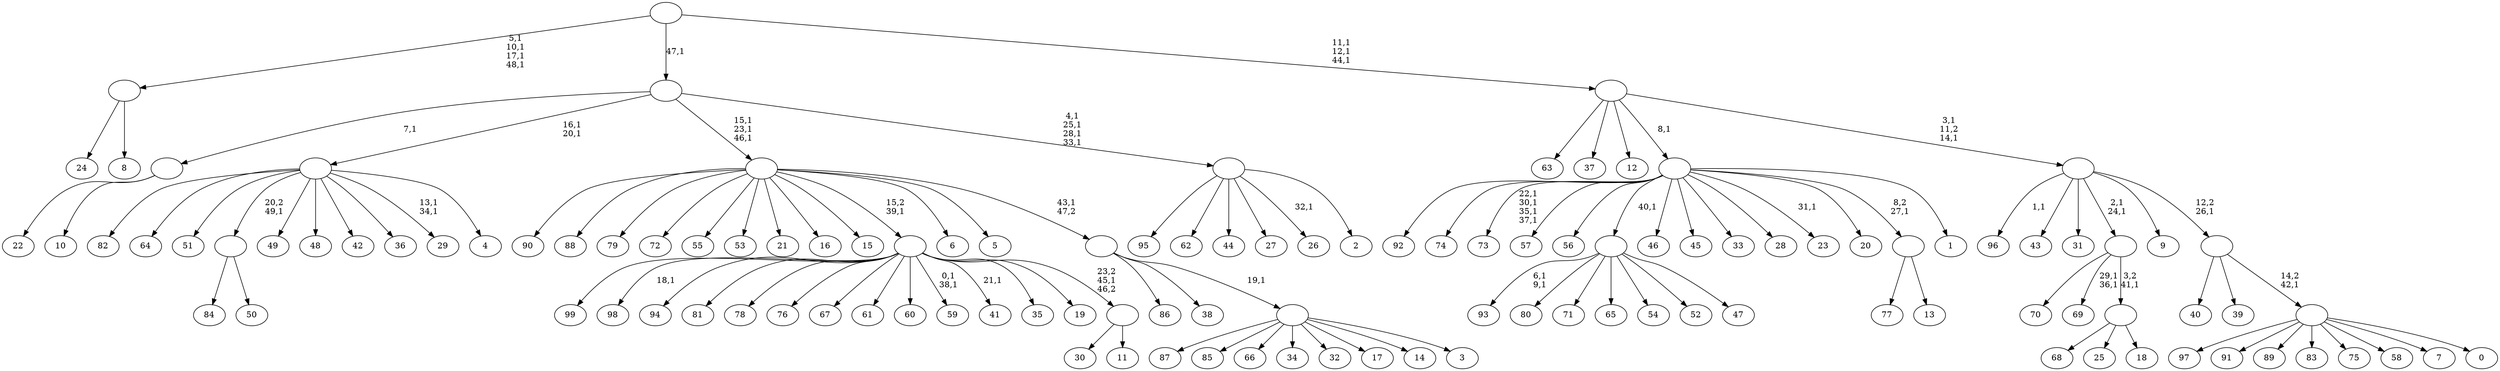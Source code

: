 digraph T {
	150 [label="99"]
	149 [label="98"]
	147 [label="97"]
	146 [label="96"]
	144 [label="95"]
	143 [label="94"]
	142 [label="93"]
	139 [label="92"]
	138 [label="91"]
	137 [label="90"]
	136 [label="89"]
	135 [label="88"]
	134 [label="87"]
	133 [label="86"]
	132 [label="85"]
	131 [label="84"]
	130 [label="83"]
	129 [label="82"]
	128 [label="81"]
	127 [label="80"]
	126 [label="79"]
	125 [label="78"]
	124 [label="77"]
	123 [label="76"]
	122 [label="75"]
	121 [label="74"]
	120 [label="73"]
	115 [label="72"]
	114 [label="71"]
	113 [label="70"]
	112 [label="69"]
	109 [label="68"]
	108 [label="67"]
	107 [label="66"]
	106 [label="65"]
	105 [label="64"]
	104 [label="63"]
	103 [label="62"]
	102 [label="61"]
	101 [label="60"]
	100 [label="59"]
	97 [label="58"]
	96 [label="57"]
	95 [label="56"]
	94 [label="55"]
	93 [label="54"]
	92 [label="53"]
	91 [label="52"]
	90 [label="51"]
	89 [label="50"]
	88 [label=""]
	87 [label="49"]
	86 [label="48"]
	85 [label="47"]
	84 [label=""]
	83 [label="46"]
	82 [label="45"]
	81 [label="44"]
	80 [label="43"]
	79 [label="42"]
	78 [label="41"]
	76 [label="40"]
	75 [label="39"]
	74 [label="38"]
	73 [label="37"]
	72 [label="36"]
	71 [label="35"]
	70 [label="34"]
	69 [label="33"]
	68 [label="32"]
	67 [label="31"]
	66 [label="30"]
	65 [label="29"]
	62 [label="28"]
	61 [label="27"]
	60 [label="26"]
	58 [label="25"]
	57 [label="24"]
	56 [label="23"]
	54 [label="22"]
	53 [label="21"]
	52 [label="20"]
	51 [label="19"]
	50 [label="18"]
	49 [label=""]
	48 [label=""]
	46 [label="17"]
	45 [label="16"]
	44 [label="15"]
	43 [label="14"]
	42 [label="13"]
	41 [label=""]
	40 [label="12"]
	39 [label="11"]
	38 [label=""]
	37 [label=""]
	36 [label="10"]
	35 [label=""]
	34 [label="9"]
	33 [label="8"]
	32 [label=""]
	28 [label="7"]
	27 [label="6"]
	26 [label="5"]
	25 [label="4"]
	24 [label=""]
	22 [label="3"]
	21 [label=""]
	20 [label=""]
	19 [label=""]
	16 [label="2"]
	15 [label=""]
	11 [label=""]
	10 [label="1"]
	9 [label=""]
	8 [label="0"]
	7 [label=""]
	6 [label=""]
	5 [label=""]
	3 [label=""]
	0 [label=""]
	88 -> 131 [label=""]
	88 -> 89 [label=""]
	84 -> 142 [label="6,1\n9,1"]
	84 -> 127 [label=""]
	84 -> 114 [label=""]
	84 -> 106 [label=""]
	84 -> 93 [label=""]
	84 -> 91 [label=""]
	84 -> 85 [label=""]
	49 -> 109 [label=""]
	49 -> 58 [label=""]
	49 -> 50 [label=""]
	48 -> 112 [label="29,1\n36,1"]
	48 -> 113 [label=""]
	48 -> 49 [label="3,2\n41,1"]
	41 -> 124 [label=""]
	41 -> 42 [label=""]
	38 -> 66 [label=""]
	38 -> 39 [label=""]
	37 -> 78 [label="21,1"]
	37 -> 100 [label="0,1\n38,1"]
	37 -> 149 [label="18,1"]
	37 -> 150 [label=""]
	37 -> 143 [label=""]
	37 -> 128 [label=""]
	37 -> 125 [label=""]
	37 -> 123 [label=""]
	37 -> 108 [label=""]
	37 -> 102 [label=""]
	37 -> 101 [label=""]
	37 -> 71 [label=""]
	37 -> 51 [label=""]
	37 -> 38 [label="23,2\n45,1\n46,2"]
	35 -> 54 [label=""]
	35 -> 36 [label=""]
	32 -> 57 [label=""]
	32 -> 33 [label=""]
	24 -> 65 [label="13,1\n34,1"]
	24 -> 129 [label=""]
	24 -> 105 [label=""]
	24 -> 90 [label=""]
	24 -> 88 [label="20,2\n49,1"]
	24 -> 87 [label=""]
	24 -> 86 [label=""]
	24 -> 79 [label=""]
	24 -> 72 [label=""]
	24 -> 25 [label=""]
	21 -> 134 [label=""]
	21 -> 132 [label=""]
	21 -> 107 [label=""]
	21 -> 70 [label=""]
	21 -> 68 [label=""]
	21 -> 46 [label=""]
	21 -> 43 [label=""]
	21 -> 22 [label=""]
	20 -> 133 [label=""]
	20 -> 74 [label=""]
	20 -> 21 [label="19,1"]
	19 -> 137 [label=""]
	19 -> 135 [label=""]
	19 -> 126 [label=""]
	19 -> 115 [label=""]
	19 -> 94 [label=""]
	19 -> 92 [label=""]
	19 -> 53 [label=""]
	19 -> 45 [label=""]
	19 -> 44 [label=""]
	19 -> 37 [label="15,2\n39,1"]
	19 -> 27 [label=""]
	19 -> 26 [label=""]
	19 -> 20 [label="43,1\n47,2"]
	15 -> 60 [label="32,1"]
	15 -> 144 [label=""]
	15 -> 103 [label=""]
	15 -> 81 [label=""]
	15 -> 61 [label=""]
	15 -> 16 [label=""]
	11 -> 15 [label="4,1\n25,1\n28,1\n33,1"]
	11 -> 19 [label="15,1\n23,1\n46,1"]
	11 -> 24 [label="16,1\n20,1"]
	11 -> 35 [label="7,1"]
	9 -> 56 [label="31,1"]
	9 -> 120 [label="22,1\n30,1\n35,1\n37,1"]
	9 -> 139 [label=""]
	9 -> 121 [label=""]
	9 -> 96 [label=""]
	9 -> 95 [label=""]
	9 -> 84 [label="40,1"]
	9 -> 83 [label=""]
	9 -> 82 [label=""]
	9 -> 69 [label=""]
	9 -> 62 [label=""]
	9 -> 52 [label=""]
	9 -> 41 [label="8,2\n27,1"]
	9 -> 10 [label=""]
	7 -> 147 [label=""]
	7 -> 138 [label=""]
	7 -> 136 [label=""]
	7 -> 130 [label=""]
	7 -> 122 [label=""]
	7 -> 97 [label=""]
	7 -> 28 [label=""]
	7 -> 8 [label=""]
	6 -> 76 [label=""]
	6 -> 75 [label=""]
	6 -> 7 [label="14,2\n42,1"]
	5 -> 48 [label="2,1\n24,1"]
	5 -> 146 [label="1,1"]
	5 -> 80 [label=""]
	5 -> 67 [label=""]
	5 -> 34 [label=""]
	5 -> 6 [label="12,2\n26,1"]
	3 -> 5 [label="3,1\n11,2\n14,1"]
	3 -> 104 [label=""]
	3 -> 73 [label=""]
	3 -> 40 [label=""]
	3 -> 9 [label="8,1"]
	0 -> 3 [label="11,1\n12,1\n44,1"]
	0 -> 32 [label="5,1\n10,1\n17,1\n48,1"]
	0 -> 11 [label="47,1"]
}
